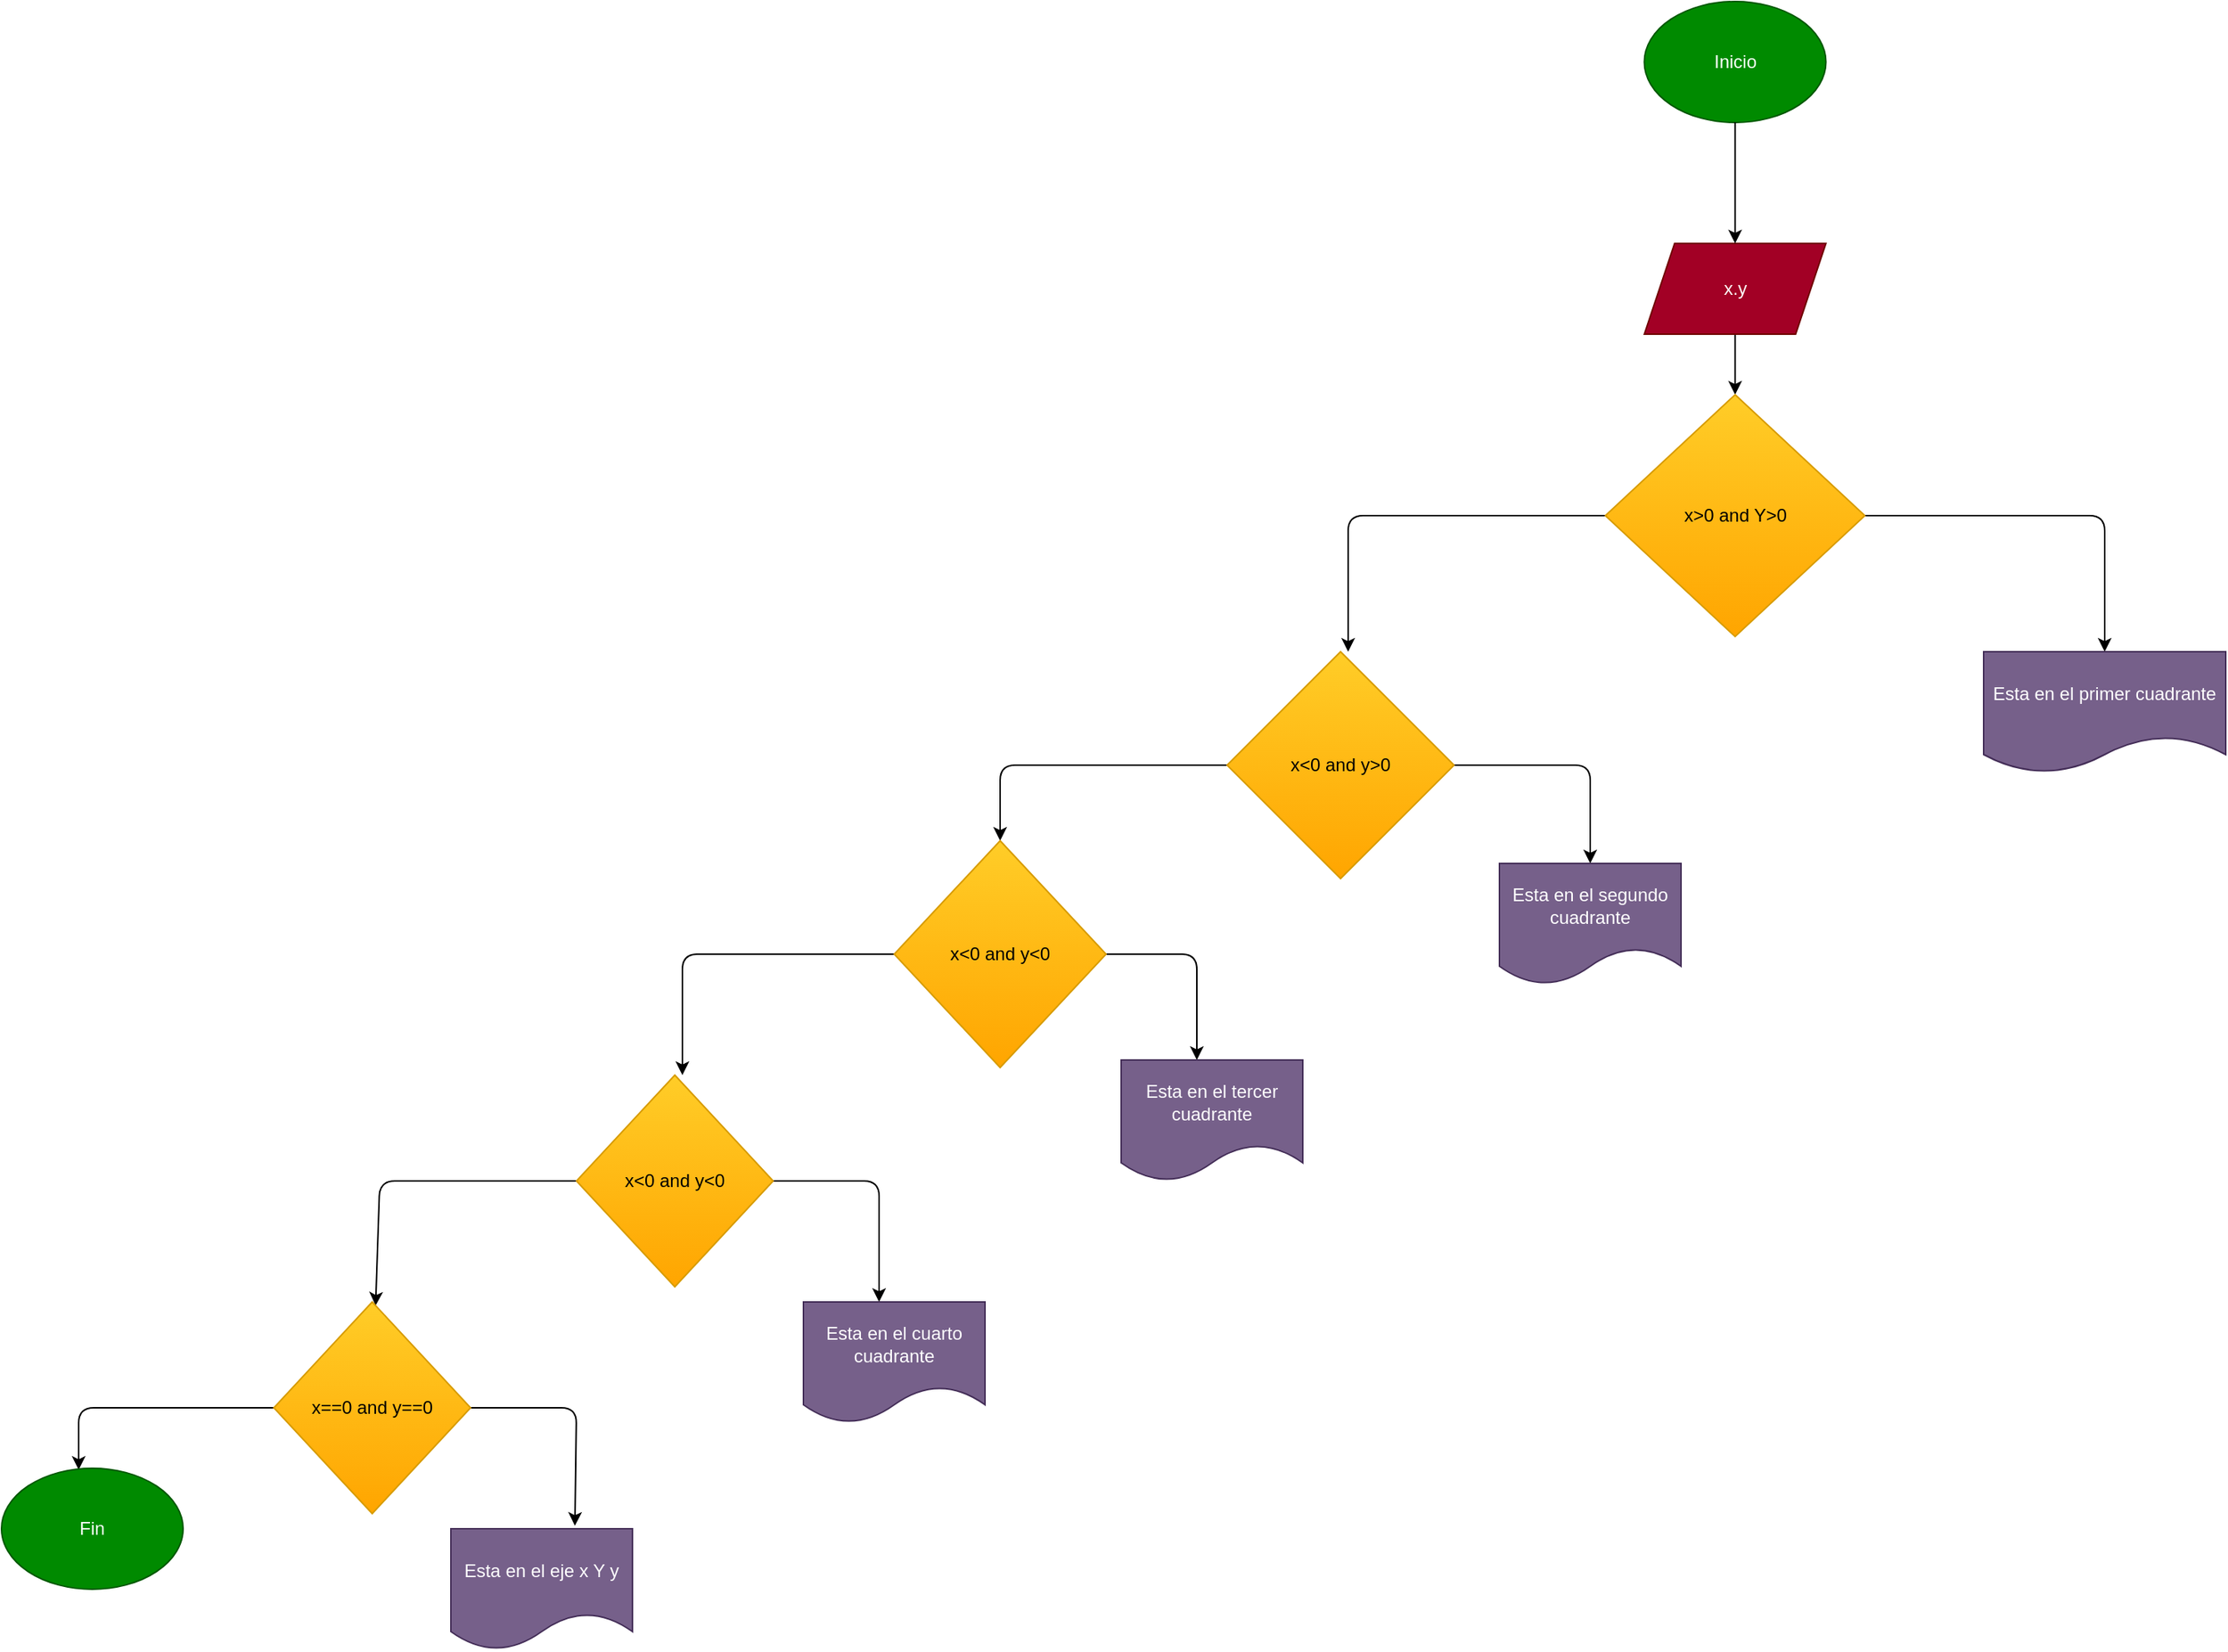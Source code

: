 <mxfile>
    <diagram id="51TAY516lYpdrgU2Zw_0" name="Página-1">
        <mxGraphModel dx="1494" dy="1641" grid="1" gridSize="10" guides="1" tooltips="1" connect="1" arrows="1" fold="1" page="1" pageScale="1" pageWidth="827" pageHeight="1169" math="0" shadow="0">
            <root>
                <mxCell id="0"/>
                <mxCell id="1" parent="0"/>
                <mxCell id="2" value="Inicio" style="ellipse;whiteSpace=wrap;html=1;fillColor=#008a00;fontColor=#ffffff;strokeColor=#005700;" vertex="1" parent="1">
                    <mxGeometry x="315.75" y="-120" width="120" height="80" as="geometry"/>
                </mxCell>
                <mxCell id="17" style="edgeStyle=none;html=1;exitX=0.5;exitY=1;exitDx=0;exitDy=0;entryX=0.5;entryY=0;entryDx=0;entryDy=0;" edge="1" parent="1" source="4" target="9">
                    <mxGeometry relative="1" as="geometry"/>
                </mxCell>
                <mxCell id="4" value="x.y" style="shape=parallelogram;perimeter=parallelogramPerimeter;whiteSpace=wrap;html=1;fixedSize=1;fillColor=#a20025;fontColor=#ffffff;strokeColor=#6F0000;" vertex="1" parent="1">
                    <mxGeometry x="315.75" y="40" width="120" height="60" as="geometry"/>
                </mxCell>
                <mxCell id="6" value="" style="endArrow=classic;html=1;exitX=0.5;exitY=1;exitDx=0;exitDy=0;entryX=0.5;entryY=0;entryDx=0;entryDy=0;" edge="1" parent="1" source="2" target="4">
                    <mxGeometry width="50" height="50" relative="1" as="geometry">
                        <mxPoint x="290" y="210" as="sourcePoint"/>
                        <mxPoint x="340" y="160" as="targetPoint"/>
                    </mxGeometry>
                </mxCell>
                <mxCell id="12" value="" style="edgeStyle=none;html=1;" edge="1" parent="1" source="9" target="11">
                    <mxGeometry relative="1" as="geometry">
                        <Array as="points">
                            <mxPoint x="620" y="220"/>
                        </Array>
                    </mxGeometry>
                </mxCell>
                <mxCell id="13" style="edgeStyle=none;html=1;exitX=0;exitY=0.5;exitDx=0;exitDy=0;" edge="1" parent="1" source="9">
                    <mxGeometry relative="1" as="geometry">
                        <mxPoint x="120" y="310" as="targetPoint"/>
                        <Array as="points">
                            <mxPoint x="120" y="220"/>
                        </Array>
                    </mxGeometry>
                </mxCell>
                <mxCell id="9" value="x&amp;gt;0 and Y&amp;gt;0&lt;br&gt;" style="rhombus;whiteSpace=wrap;html=1;fillColor=#ffcd28;gradientColor=#ffa500;strokeColor=#d79b00;" vertex="1" parent="1">
                    <mxGeometry x="290" y="140" width="171.5" height="160" as="geometry"/>
                </mxCell>
                <mxCell id="11" value="Esta en el primer cuadrante" style="shape=document;whiteSpace=wrap;html=1;boundedLbl=1;fillColor=#76608a;fontColor=#ffffff;strokeColor=#432D57;" vertex="1" parent="1">
                    <mxGeometry x="540" y="310" width="160" height="80" as="geometry"/>
                </mxCell>
                <mxCell id="15" style="edgeStyle=none;html=1;exitX=1;exitY=0.5;exitDx=0;exitDy=0;" edge="1" parent="1" source="14">
                    <mxGeometry relative="1" as="geometry">
                        <mxPoint x="280" y="450" as="targetPoint"/>
                        <Array as="points">
                            <mxPoint x="280" y="385"/>
                        </Array>
                    </mxGeometry>
                </mxCell>
                <mxCell id="18" style="edgeStyle=none;html=1;exitX=0;exitY=0.5;exitDx=0;exitDy=0;entryX=0.5;entryY=0;entryDx=0;entryDy=0;" edge="1" parent="1" source="14" target="19">
                    <mxGeometry relative="1" as="geometry">
                        <mxPoint x="-70" y="440" as="targetPoint"/>
                        <Array as="points">
                            <mxPoint x="-110" y="385"/>
                        </Array>
                    </mxGeometry>
                </mxCell>
                <mxCell id="14" value="x&amp;lt;0 and y&amp;gt;0" style="rhombus;whiteSpace=wrap;html=1;fillColor=#ffcd28;gradientColor=#ffa500;strokeColor=#d79b00;" vertex="1" parent="1">
                    <mxGeometry x="40" y="310" width="150" height="150" as="geometry"/>
                </mxCell>
                <mxCell id="16" value="Esta en el segundo cuadrante" style="shape=document;whiteSpace=wrap;html=1;boundedLbl=1;fillColor=#76608a;fontColor=#ffffff;strokeColor=#432D57;" vertex="1" parent="1">
                    <mxGeometry x="220" y="450" width="120" height="80" as="geometry"/>
                </mxCell>
                <mxCell id="20" style="edgeStyle=none;html=1;exitX=1;exitY=0.5;exitDx=0;exitDy=0;" edge="1" parent="1" source="19">
                    <mxGeometry relative="1" as="geometry">
                        <mxPoint x="20" y="580" as="targetPoint"/>
                        <Array as="points">
                            <mxPoint x="20" y="510"/>
                        </Array>
                    </mxGeometry>
                </mxCell>
                <mxCell id="22" style="edgeStyle=none;html=1;exitX=0;exitY=0.5;exitDx=0;exitDy=0;" edge="1" parent="1" source="19">
                    <mxGeometry relative="1" as="geometry">
                        <mxPoint x="-320" y="590" as="targetPoint"/>
                        <Array as="points">
                            <mxPoint x="-320" y="510"/>
                        </Array>
                    </mxGeometry>
                </mxCell>
                <mxCell id="19" value="x&amp;lt;0 and y&amp;lt;0" style="rhombus;whiteSpace=wrap;html=1;fillColor=#ffcd28;gradientColor=#ffa500;strokeColor=#d79b00;" vertex="1" parent="1">
                    <mxGeometry x="-180" y="435" width="140" height="150" as="geometry"/>
                </mxCell>
                <mxCell id="21" value="Esta en el tercer cuadrante" style="shape=document;whiteSpace=wrap;html=1;boundedLbl=1;fillColor=#76608a;fontColor=#ffffff;strokeColor=#432D57;" vertex="1" parent="1">
                    <mxGeometry x="-30" y="580" width="120" height="80" as="geometry"/>
                </mxCell>
                <mxCell id="24" style="edgeStyle=none;html=1;exitX=1;exitY=0.5;exitDx=0;exitDy=0;" edge="1" parent="1" source="23">
                    <mxGeometry relative="1" as="geometry">
                        <mxPoint x="-190" y="740" as="targetPoint"/>
                        <Array as="points">
                            <mxPoint x="-190" y="660"/>
                        </Array>
                    </mxGeometry>
                </mxCell>
                <mxCell id="26" style="edgeStyle=none;html=1;exitX=0;exitY=0.5;exitDx=0;exitDy=0;" edge="1" parent="1" source="23" target="29">
                    <mxGeometry relative="1" as="geometry">
                        <mxPoint x="-480" y="740" as="targetPoint"/>
                        <Array as="points">
                            <mxPoint x="-520" y="660"/>
                        </Array>
                    </mxGeometry>
                </mxCell>
                <mxCell id="23" value="x&amp;lt;0 and y&amp;lt;0" style="rhombus;whiteSpace=wrap;html=1;fillColor=#ffcd28;gradientColor=#ffa500;strokeColor=#d79b00;" vertex="1" parent="1">
                    <mxGeometry x="-390" y="590" width="130" height="140" as="geometry"/>
                </mxCell>
                <mxCell id="25" value="Esta en el cuarto cuadrante" style="shape=document;whiteSpace=wrap;html=1;boundedLbl=1;fillColor=#76608a;fontColor=#ffffff;strokeColor=#432D57;" vertex="1" parent="1">
                    <mxGeometry x="-240" y="740" width="120" height="80" as="geometry"/>
                </mxCell>
                <mxCell id="28" value="Esta en el eje x Y y" style="shape=document;whiteSpace=wrap;html=1;boundedLbl=1;fillColor=#76608a;fontColor=#ffffff;strokeColor=#432D57;" vertex="1" parent="1">
                    <mxGeometry x="-473" y="890" width="120" height="80" as="geometry"/>
                </mxCell>
                <mxCell id="30" style="edgeStyle=none;html=1;exitX=1;exitY=0.5;exitDx=0;exitDy=0;entryX=0.683;entryY=-0.025;entryDx=0;entryDy=0;entryPerimeter=0;" edge="1" parent="1" source="29" target="28">
                    <mxGeometry relative="1" as="geometry">
                        <mxPoint x="-360" y="850" as="targetPoint"/>
                        <Array as="points">
                            <mxPoint x="-390" y="810"/>
                        </Array>
                    </mxGeometry>
                </mxCell>
                <mxCell id="32" style="edgeStyle=none;html=1;exitX=0;exitY=0.5;exitDx=0;exitDy=0;entryX=0.425;entryY=0.013;entryDx=0;entryDy=0;entryPerimeter=0;" edge="1" parent="1" source="29" target="31">
                    <mxGeometry relative="1" as="geometry">
                        <mxPoint x="-710" y="810" as="targetPoint"/>
                        <Array as="points">
                            <mxPoint x="-719" y="810"/>
                        </Array>
                    </mxGeometry>
                </mxCell>
                <mxCell id="29" value="x==0 and y==0" style="rhombus;whiteSpace=wrap;html=1;fillColor=#ffcd28;gradientColor=#ffa500;strokeColor=#d79b00;" vertex="1" parent="1">
                    <mxGeometry x="-590" y="740" width="130" height="140" as="geometry"/>
                </mxCell>
                <mxCell id="31" value="Fin" style="ellipse;whiteSpace=wrap;html=1;fillColor=#008a00;fontColor=#ffffff;strokeColor=#005700;" vertex="1" parent="1">
                    <mxGeometry x="-770" y="850" width="120" height="80" as="geometry"/>
                </mxCell>
            </root>
        </mxGraphModel>
    </diagram>
</mxfile>